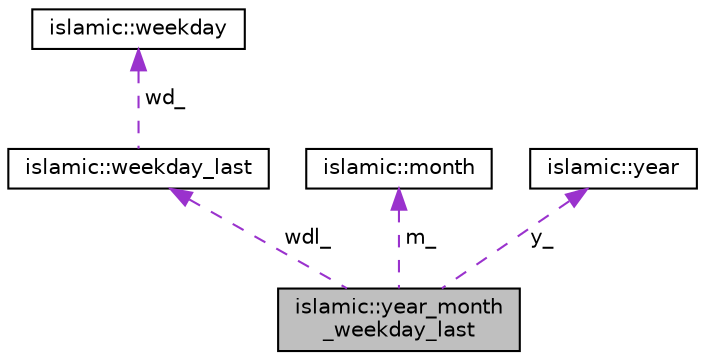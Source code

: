 digraph "islamic::year_month_weekday_last"
{
 // LATEX_PDF_SIZE
  edge [fontname="Helvetica",fontsize="10",labelfontname="Helvetica",labelfontsize="10"];
  node [fontname="Helvetica",fontsize="10",shape=record];
  Node1 [label="islamic::year_month\l_weekday_last",height=0.2,width=0.4,color="black", fillcolor="grey75", style="filled", fontcolor="black",tooltip=" "];
  Node2 -> Node1 [dir="back",color="darkorchid3",fontsize="10",style="dashed",label=" wdl_" ,fontname="Helvetica"];
  Node2 [label="islamic::weekday_last",height=0.2,width=0.4,color="black", fillcolor="white", style="filled",URL="$classislamic_1_1weekday__last.html",tooltip=" "];
  Node3 -> Node2 [dir="back",color="darkorchid3",fontsize="10",style="dashed",label=" wd_" ,fontname="Helvetica"];
  Node3 [label="islamic::weekday",height=0.2,width=0.4,color="black", fillcolor="white", style="filled",URL="$classislamic_1_1weekday.html",tooltip=" "];
  Node4 -> Node1 [dir="back",color="darkorchid3",fontsize="10",style="dashed",label=" m_" ,fontname="Helvetica"];
  Node4 [label="islamic::month",height=0.2,width=0.4,color="black", fillcolor="white", style="filled",URL="$classislamic_1_1month.html",tooltip=" "];
  Node5 -> Node1 [dir="back",color="darkorchid3",fontsize="10",style="dashed",label=" y_" ,fontname="Helvetica"];
  Node5 [label="islamic::year",height=0.2,width=0.4,color="black", fillcolor="white", style="filled",URL="$classislamic_1_1year.html",tooltip=" "];
}
